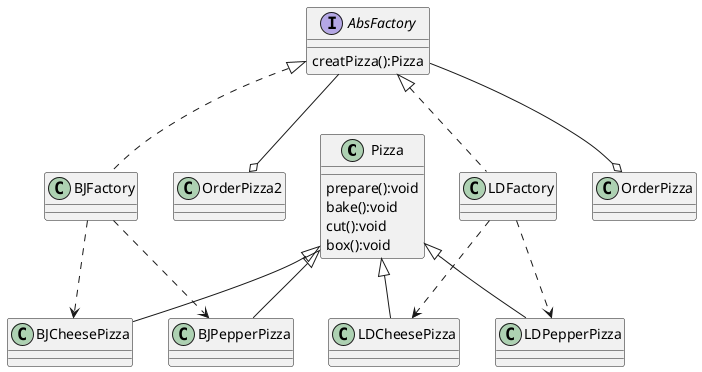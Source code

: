 @startuml
class Pizza{
prepare():void
bake():void
cut():void
box():void
}

class BJCheesePizza
class BJPepperPizza
class LDCheesePizza
class LDPepperPizza

class BJFactory
class LDFactory

interface AbsFactory{
creatPizza():Pizza
}

class OrderPizza
class OrderPizza2

Pizza <|-- BJCheesePizza
Pizza <|-- BJPepperPizza
Pizza <|-- LDCheesePizza
Pizza <|-- LDPepperPizza

BJFactory ..> BJPepperPizza
BJFactory ..> BJCheesePizza
LDFactory ..> LDPepperPizza
LDFactory ..> LDCheesePizza
AbsFactory <|.. BJFactory
AbsFactory <|.. LDFactory
AbsFactory --o OrderPizza
AbsFactory --o OrderPizza2

@enduml